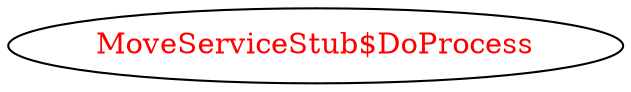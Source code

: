 digraph dependencyGraph {
 concentrate=true;
 ranksep="2.0";
 rankdir="LR"; 
 splines="ortho";
"MoveServiceStub$DoProcess" [fontcolor="red"];
}